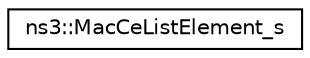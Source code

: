 digraph "Graphical Class Hierarchy"
{
 // LATEX_PDF_SIZE
  edge [fontname="Helvetica",fontsize="10",labelfontname="Helvetica",labelfontsize="10"];
  node [fontname="Helvetica",fontsize="10",shape=record];
  rankdir="LR";
  Node0 [label="ns3::MacCeListElement_s",height=0.2,width=0.4,color="black", fillcolor="white", style="filled",URL="$structns3_1_1_mac_ce_list_element__s.html",tooltip="See section 4.3.14 macCEListElement."];
}
